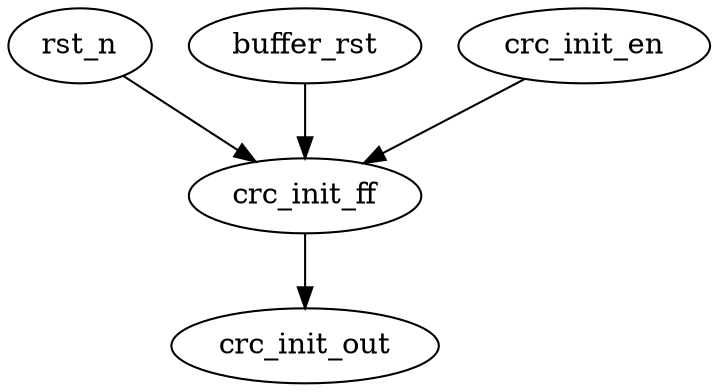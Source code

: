 strict digraph "" {
	rst_n	 [complexity=3,
		importance=0.0781687230702,
		rank=0.0260562410234];
	crc_init_ff	 [complexity=2,
		importance=0.0240783881069,
		rank=0.0120391940534];
	rst_n -> crc_init_ff;
	crc_init_out	 [complexity=0,
		importance=0.00956246539203,
		rank=0.0];
	buffer_rst	 [complexity=3,
		importance=0.0300119468564,
		rank=0.0100039822855];
	buffer_rst -> crc_init_ff;
	crc_init_en	 [complexity=3,
		importance=0.0540903349633,
		rank=0.0180301116544];
	crc_init_en -> crc_init_ff;
	crc_init_ff -> crc_init_out;
}
